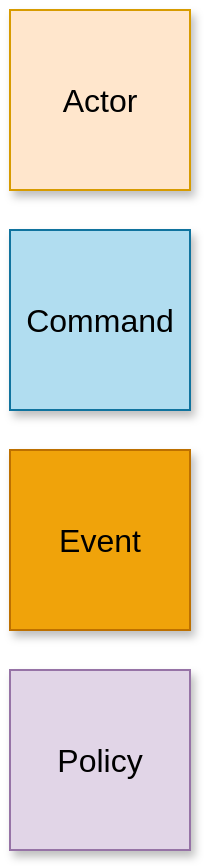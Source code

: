 <mxfile version="27.0.9">
  <diagram name="Страница — 1" id="NGPSr6TKWszpCNyqdr5B">
    <mxGraphModel dx="1106" dy="1801" grid="1" gridSize="10" guides="1" tooltips="1" connect="1" arrows="1" fold="1" page="1" pageScale="1" pageWidth="827" pageHeight="1169" math="0" shadow="0">
      <root>
        <mxCell id="0" />
        <mxCell id="1" parent="0" />
        <mxCell id="CO1IV0NMNZ6v1MnFKfws-3" value="&lt;font style=&quot;font-size: 16px;&quot;&gt;Actor&lt;/font&gt;" style="shape=note;whiteSpace=wrap;html=1;backgroundOutline=1;darkOpacity=0.05;fillColor=#ffe6cc;strokeColor=#d79b00;fillStyle=solid;direction=west;gradientDirection=north;shadow=1;size=0;pointerEvents=1;" vertex="1" parent="1">
          <mxGeometry x="90" y="-610" width="90" height="90" as="geometry" />
        </mxCell>
        <mxCell id="CO1IV0NMNZ6v1MnFKfws-4" value="&lt;font style=&quot;font-size: 16px;&quot;&gt;Command&lt;/font&gt;" style="shape=note;whiteSpace=wrap;html=1;backgroundOutline=1;darkOpacity=0.05;fillColor=#b1ddf0;strokeColor=#10739e;fillStyle=solid;direction=west;gradientDirection=north;shadow=1;size=0;pointerEvents=1;" vertex="1" parent="1">
          <mxGeometry x="90" y="-500" width="90" height="90" as="geometry" />
        </mxCell>
        <mxCell id="CO1IV0NMNZ6v1MnFKfws-5" value="&lt;font style=&quot;font-size: 16px;&quot;&gt;Event&lt;/font&gt;" style="shape=note;whiteSpace=wrap;html=1;backgroundOutline=1;darkOpacity=0.05;fillColor=#f0a30a;strokeColor=#BD7000;fillStyle=solid;direction=west;gradientDirection=north;shadow=1;size=0;pointerEvents=1;fontColor=#000000;" vertex="1" parent="1">
          <mxGeometry x="90" y="-390" width="90" height="90" as="geometry" />
        </mxCell>
        <mxCell id="CO1IV0NMNZ6v1MnFKfws-6" value="&lt;font style=&quot;font-size: 16px;&quot;&gt;Policy&lt;/font&gt;" style="shape=note;whiteSpace=wrap;html=1;backgroundOutline=1;darkOpacity=0.05;fillColor=#e1d5e7;strokeColor=#9673a6;fillStyle=solid;direction=west;gradientDirection=north;shadow=1;size=0;pointerEvents=1;" vertex="1" parent="1">
          <mxGeometry x="90" y="-280" width="90" height="90" as="geometry" />
        </mxCell>
      </root>
    </mxGraphModel>
  </diagram>
</mxfile>
